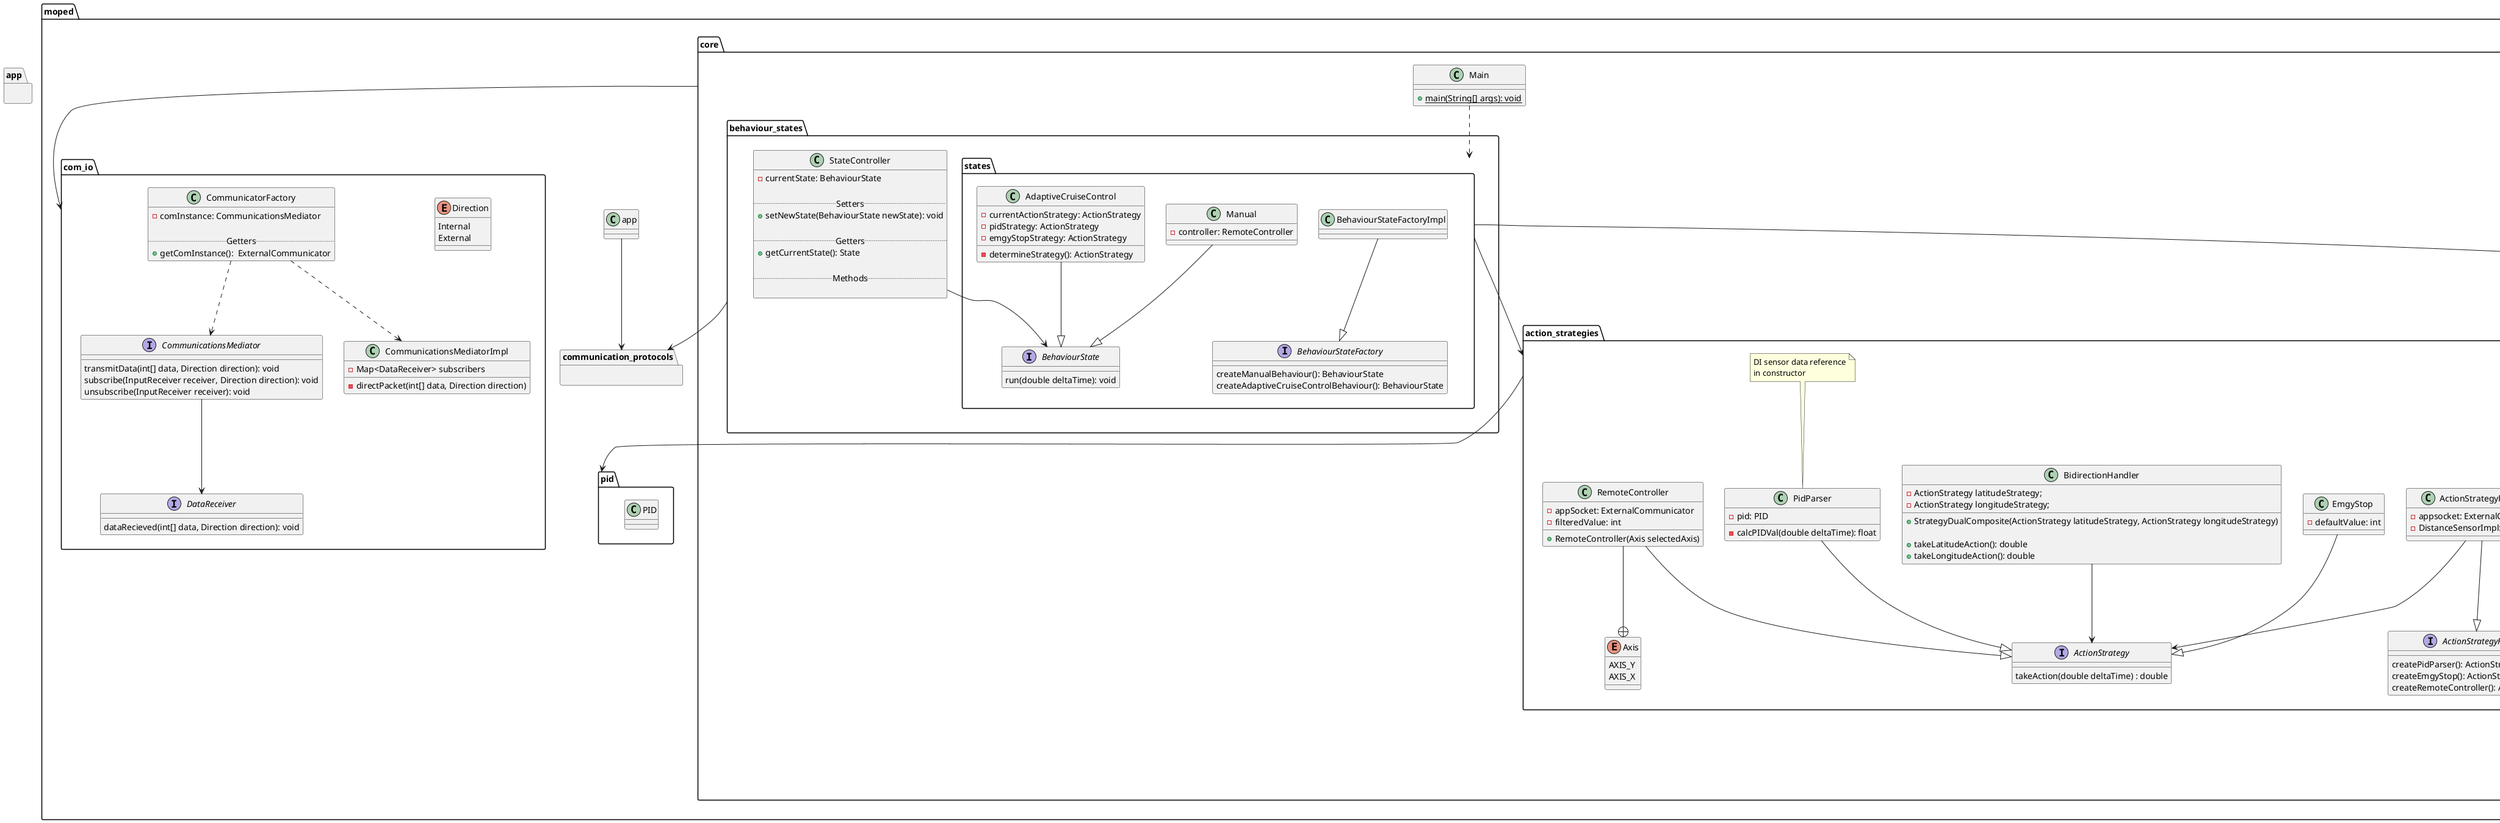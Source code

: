 @startuml

package moped {

	package core {
		
		class Main {
			+ {static}main(String[] args): void
		
		}
		
		package behaviour_states {
		
			class StateController {
				- currentState: BehaviourState

				.. Setters ..
				+ setNewState(BehaviourState newState): void

				.. Getters ..
				+ getCurrentState(): State

				.. Methods ..

			}

			package states {

				interface BehaviourStateFactory {
					createManualBehaviour(): BehaviourState
					createAdaptiveCruiseControlBehaviour(): BehaviourState
				}

				interface BehaviourState {
					run(double deltaTime): void
				}
			
				class Manual {
					- controller: RemoteController
				}

				class BehaviourStateFactoryImpl {

				}
				
				class AdaptiveCruiseControl {
					- currentActionStrategy: ActionStrategy
					- pidStrategy: ActionStrategy
					- emgyStopStrategy: ActionStrategy

					- determineStrategy(): ActionStrategy

				}
				
				Manual --|> BehaviourState
				AdaptiveCruiseControl --|> BehaviourState
				BehaviourStateFactoryImpl --|> BehaviourStateFactory
			}
		
			
			StateController --> BehaviourState
		}			

		package action_strategies {

			interface ActionStrategyFactory {
				createPidParser(): ActionStrategy
				createEmgyStop(): ActionStrategy
				createRemoteController(): ActionStrategy
			}

			interface ActionStrategy {
				takeAction(double deltaTime) : double
			}

			class ActionStrategyFactoryImpl{
				- appsocket: ExternalCommunicator
				- DistanceSensorImpl: Sensor
			}

			class PidParser {
				- pid: PID
				
				- calcPIDVal(double deltaTime): float
			}
			class EmgyStop {
				- defaultValue: int
			}
			
			class RemoteController {
				- appSocket: ExternalCommunicator
				- filteredValue: int

                + RemoteController(Axis selectedAxis)
			}

			enum Axis {
			    AXIS_Y
			    AXIS_X
			}

			class BidirectionHandler {
                - ActionStrategy latitudeStrategy;
                - ActionStrategy longitudeStrategy;

                + StrategyDualComposite(ActionStrategy latitudeStrategy, ActionStrategy longitudeStrategy)

                + takeLatitudeAction(): double
                + takeLongitudeAction(): double
			}

                RemoteController --+ Axis

			    BidirectionHandler --> ActionStrategy
				PidParser --|> ActionStrategy
				EmgyStop --|> ActionStrategy
				RemoteController --|> ActionStrategy

                ActionStrategyFactoryImpl --> ActionStrategy
                ActionStrategyFactoryImpl --|> ActionStrategyFactory

			note top of PidParser
				DI sensor data reference
				in constructor
			end note
			
		}
		
		package car_control {
			
			interface CarControl {
				
				.. Getters ..
				getLastThrottle(): int
				getSteerValue(): int
	
				.. Setters ..
				setThrottleValue(int value): void
				setSteerValue(int value): void

			}

			class CarControlImpl {
				- lastThrottleValue: int
				- lastSteerValue: int
			}

			CarControlImpl --|> CarControl

		}

		package sensors {

            interface DistanceSensor {
                getCurrentValue()
            }

		    class DistanceSensorImpl {
		        + getCurrentValue() : int

		    }

		}

		package process_runner {

		    class ProcessFactory {

		    }

		    class ProcessRunnerImpl {

		    }

		    interface ProcessRunner

		    interface InputSubscriber {

		    }

		    class StreamReader {

		    }

            StreamReader --> InputSubscriber
            ProcessRunnerImpl --|> ProcessRunner
		    ProcessFactory --> ProcessRunner
		}

		Main ..> states

        action_strategies --> sensors
        sensors --> process_runner
		car_control --> process_runner
		states --> action_strategies
		states --> car_control
	}
	
	package com_io {

		enum Direction {
			Internal
			External
		}
		
		interface DataReceiver {
			dataRecieved(int[] data, Direction direction): void
		}

		interface CommunicationsMediator {
			transmitData(int[] data, Direction direction): void
			subscribe(InputReceiver receiver, Direction direction): void
			unsubscribe(InputReceiver receiver): void
		}
		
		class CommunicatorFactory {
			- comInstance: CommunicationsMediator

			.. Getters ..
			+getComInstance():  ExternalCommunicator
		}
		
		class CommunicationsMediatorImpl {
			- Map<DataReceiver> subscribers
			- directPacket(int[] data, Direction direction)
		}
		
		CommunicationsMediator --> DataReceiver
		

		CommunicatorFactory ..> CommunicationsMediator
		CommunicatorFactory ..> CommunicationsMediatorImpl
		
		
	}

	package pid {
		
		class PID{

		}
	}

	package communication_protocols {
	
	}

    action_strategies --> pid
	app --> communication_protocols
	behaviour_states --> communication_protocols
	core --> com_io	
}

package app {

}

@enduml

